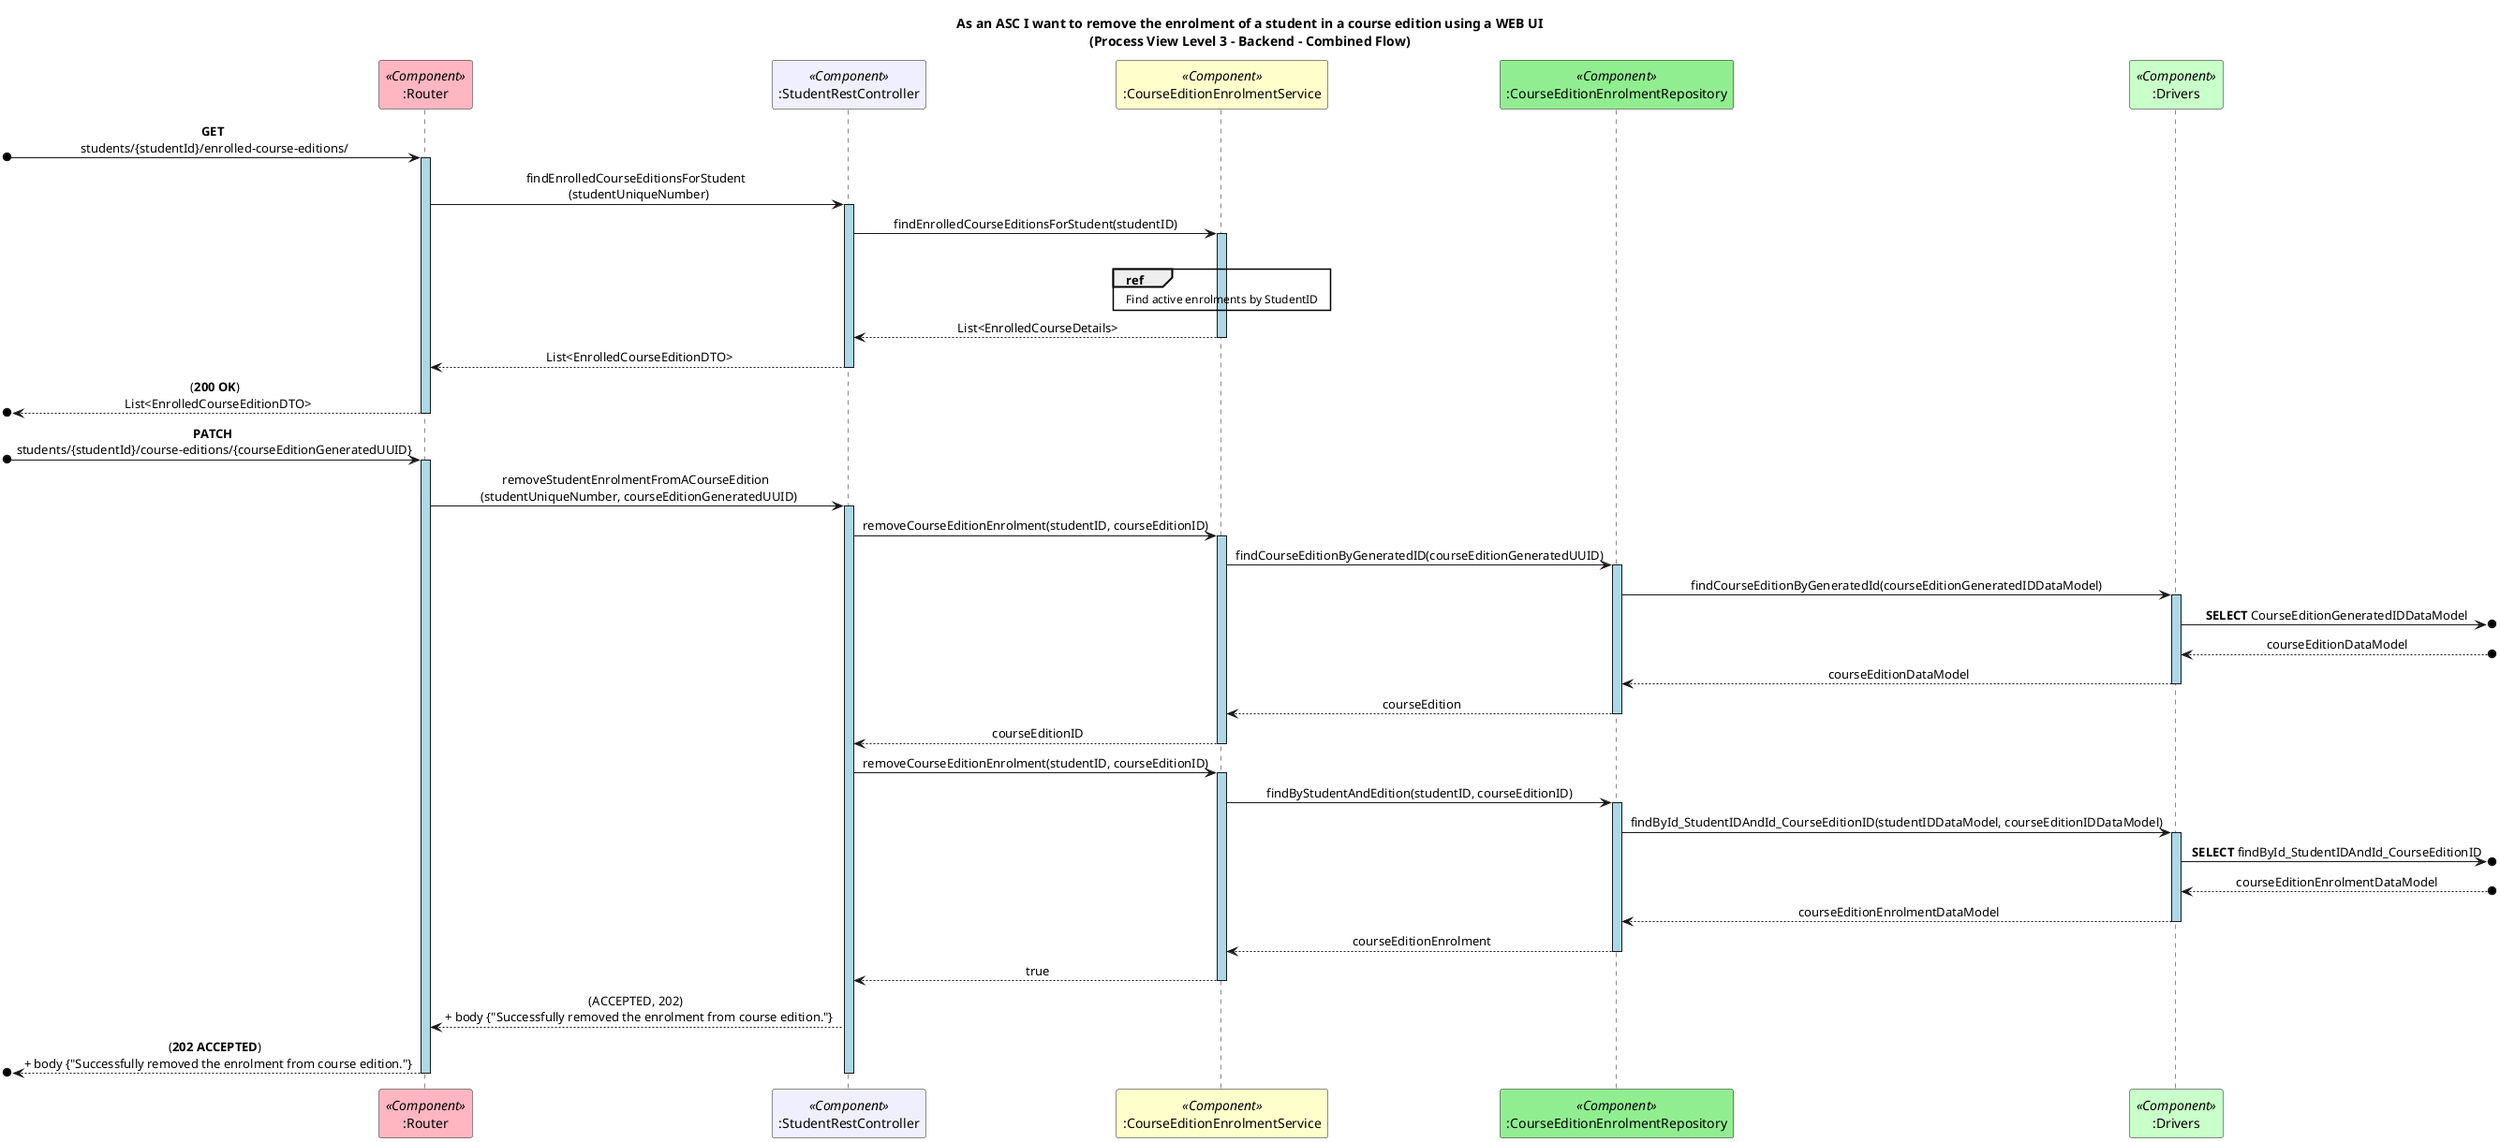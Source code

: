 @startuml
title As an ASC I want to remove the enrolment of a student in a course edition using a WEB UI\n(Process View Level 3 - Backend - Combined Flow)

skinparam sequenceMessageAlign center
skinparam sequenceLifeLineBackgroundColor lightblue

participant ":Router" as Router <<Component>> #lightpink
participant ":StudentRestController" as Controller <<Component>> #motivation
participant ":CourseEditionEnrolmentService" as Service <<Component>> #business
participant ":CourseEditionEnrolmentRepository" as CEER <<Component>> #lightgreen
participant ":Drivers" as Drivers <<Component>> #technology


[o-> Router : **GET** \nstudents/{studentId}/enrolled-course-editions/
activate Router
Router -> Controller : findEnrolledCourseEditionsForStudent \n (studentUniqueNumber)
activate Controller
Controller -> Service : findEnrolledCourseEditionsForStudent(studentID)
activate Service
ref over Service
          Find active enrolments by StudentID
end ref
deactivate CEER
Service --> Controller : List<EnrolledCourseDetails>
deactivate Service
Controller --> Router : List<EnrolledCourseEditionDTO>
deactivate Controller
[o<-- Router : (**200 OK**) \n List<EnrolledCourseEditionDTO>
deactivate Router

[o-> Router : **PATCH** \nstudents/{studentId}/course-editions/{courseEditionGeneratedUUID}
activate Router
Router -> Controller : removeStudentEnrolmentFromACourseEdition \n (studentUniqueNumber, courseEditionGeneratedUUID)
activate Controller
Controller -> Service : removeCourseEditionEnrolment(studentID, courseEditionID)
activate Service
Service -> CEER : findCourseEditionByGeneratedID(courseEditionGeneratedUUID)
activate CEER
CEER -> Drivers ++: findCourseEditionByGeneratedId(courseEditionGeneratedIDDataModel)
Drivers ->o] : **SELECT** CourseEditionGeneratedIDDataModel
Drivers <--o] : courseEditionDataModel
Drivers --> CEER -- : courseEditionDataModel
CEER --> Service -- : courseEdition
deactivate CEER
Service --> Controller -- : courseEditionID

Controller -> Service ++: removeCourseEditionEnrolment(studentID, courseEditionID)
Service -> CEER ++: findByStudentAndEdition(studentID, courseEditionID)
CEER -> Drivers ++: findById_StudentIDAndId_CourseEditionID(studentIDDataModel, courseEditionIDDataModel)
Drivers ->o] : **SELECT** findById_StudentIDAndId_CourseEditionID
Drivers <--o] : courseEditionEnrolmentDataModel
Drivers --> CEER -- : courseEditionEnrolmentDataModel
CEER --> Service -- : courseEditionEnrolment
deactivate CEER
Service --> Controller -- : true
deactivate Service
Controller --> Router : (ACCEPTED, 202) \n + body {"Successfully removed the enrolment from course edition."}
[o<-- Router : (**202 ACCEPTED**) \n + body {"Successfully removed the enrolment from course edition."}
deactivate Controller
deactivate Router

@enduml